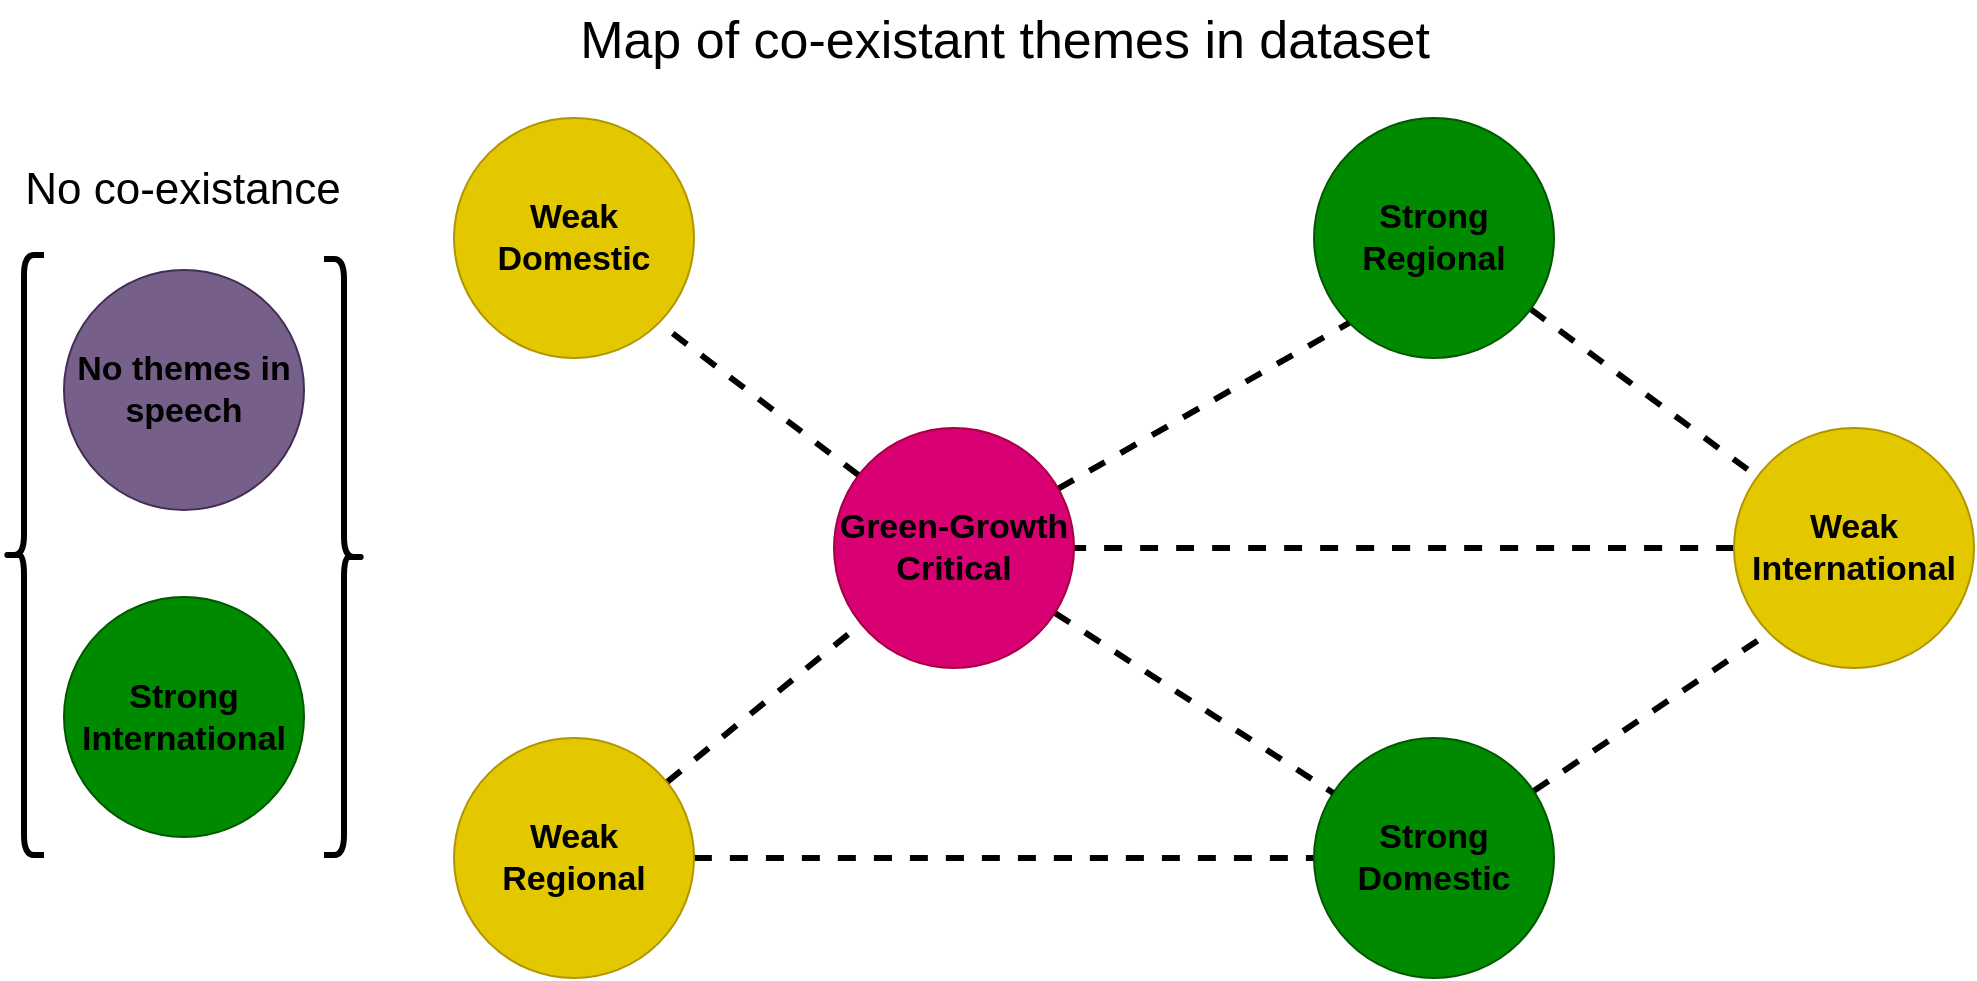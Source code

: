 <mxfile>
    <diagram id="QkddyRzXLmcxWov71tq4" name="Page-1">
        <mxGraphModel dx="1097" dy="924" grid="0" gridSize="10" guides="1" tooltips="1" connect="1" arrows="1" fold="1" page="1" pageScale="1" pageWidth="1654" pageHeight="1169" background="#ffffff" math="0" shadow="0">
            <root>
                <mxCell id="0"/>
                <mxCell id="1" parent="0"/>
                <mxCell id="88" style="edgeStyle=none;curved=1;html=1;entryX=0;entryY=0.5;entryDx=0;entryDy=0;dashed=1;strokeColor=#000000;strokeWidth=3;startArrow=none;startFill=0;endArrow=none;endFill=0;" parent="1" source="4" target="14" edge="1">
                    <mxGeometry relative="1" as="geometry"/>
                </mxCell>
                <mxCell id="89" style="edgeStyle=none;curved=1;html=1;dashed=1;strokeColor=#000000;strokeWidth=3;startArrow=none;startFill=0;endArrow=none;endFill=0;" parent="1" source="4" target="49" edge="1">
                    <mxGeometry relative="1" as="geometry"/>
                </mxCell>
                <mxCell id="4" value="&lt;font style=&quot;font-size: 17px;&quot; color=&quot;#000000&quot;&gt;&lt;b&gt;Weak Regional&lt;/b&gt;&lt;/font&gt;" style="ellipse;whiteSpace=wrap;html=1;fillColor=#e3c800;fontColor=#000000;strokeColor=#B09500;" parent="1" vertex="1">
                    <mxGeometry x="510" y="650" width="120" height="120" as="geometry"/>
                </mxCell>
                <mxCell id="7" value="&lt;font style=&quot;font-size: 17px;&quot; color=&quot;#000000&quot;&gt;&lt;b&gt;Weak Domestic&lt;/b&gt;&lt;/font&gt;" style="ellipse;whiteSpace=wrap;html=1;fillColor=#e3c800;fontColor=#000000;strokeColor=#B09500;" parent="1" vertex="1">
                    <mxGeometry x="510" y="340" width="120" height="120" as="geometry"/>
                </mxCell>
                <mxCell id="82" style="edgeStyle=none;curved=1;html=1;dashed=1;strokeColor=#000000;strokeWidth=3;startArrow=none;startFill=0;endArrow=none;endFill=0;" parent="1" source="12" target="3" edge="1">
                    <mxGeometry relative="1" as="geometry"/>
                </mxCell>
                <mxCell id="12" value="&lt;font style=&quot;font-size: 17px;&quot; color=&quot;#000000&quot;&gt;&lt;b&gt;Strong Regional&lt;/b&gt;&lt;/font&gt;" style="ellipse;whiteSpace=wrap;html=1;fillColor=#008a00;fontColor=#ffffff;strokeColor=#005700;" parent="1" vertex="1">
                    <mxGeometry x="940" y="340" width="120" height="120" as="geometry"/>
                </mxCell>
                <mxCell id="87" style="edgeStyle=none;curved=1;html=1;entryX=0;entryY=1;entryDx=0;entryDy=0;dashed=1;strokeColor=#000000;strokeWidth=3;startArrow=none;startFill=0;endArrow=none;endFill=0;" parent="1" source="14" target="3" edge="1">
                    <mxGeometry relative="1" as="geometry"/>
                </mxCell>
                <mxCell id="14" value="&lt;font style=&quot;font-size: 17px;&quot; color=&quot;#000000&quot;&gt;&lt;b&gt;Strong Domestic&lt;/b&gt;&lt;/font&gt;" style="ellipse;whiteSpace=wrap;html=1;fillColor=#008a00;fontColor=#ffffff;strokeColor=#005700;" parent="1" vertex="1">
                    <mxGeometry x="940" y="650" width="120" height="120" as="geometry"/>
                </mxCell>
                <mxCell id="86" style="edgeStyle=none;curved=1;html=1;entryX=1;entryY=0.5;entryDx=0;entryDy=0;dashed=1;strokeColor=#000000;strokeWidth=3;startArrow=none;startFill=0;endArrow=none;endFill=0;" parent="1" source="3" target="49" edge="1">
                    <mxGeometry relative="1" as="geometry"/>
                </mxCell>
                <mxCell id="3" value="&lt;font style=&quot;font-size: 17px;&quot;&gt;&lt;b&gt;Weak International&lt;/b&gt;&lt;/font&gt;" style="ellipse;whiteSpace=wrap;html=1;fillColor=#e3c800;fontColor=#000000;strokeColor=#B09500;" parent="1" vertex="1">
                    <mxGeometry x="1150" y="495" width="120" height="120" as="geometry"/>
                </mxCell>
                <mxCell id="83" style="edgeStyle=none;curved=1;html=1;entryX=0;entryY=1;entryDx=0;entryDy=0;dashed=1;strokeColor=#000000;strokeWidth=3;startArrow=none;startFill=0;endArrow=none;endFill=0;" parent="1" source="49" target="12" edge="1">
                    <mxGeometry relative="1" as="geometry"/>
                </mxCell>
                <mxCell id="84" style="edgeStyle=none;curved=1;html=1;entryX=1;entryY=1;entryDx=0;entryDy=0;dashed=1;strokeColor=#000000;strokeWidth=3;startArrow=none;startFill=0;endArrow=none;endFill=0;" parent="1" source="49" target="7" edge="1">
                    <mxGeometry relative="1" as="geometry"/>
                </mxCell>
                <mxCell id="85" style="edgeStyle=none;curved=1;html=1;dashed=1;strokeColor=#000000;strokeWidth=3;startArrow=none;startFill=0;endArrow=none;endFill=0;" parent="1" source="49" target="14" edge="1">
                    <mxGeometry relative="1" as="geometry"/>
                </mxCell>
                <mxCell id="49" value="&lt;font style=&quot;font-size: 17px;&quot; color=&quot;#000000&quot;&gt;&lt;b&gt;Green-Growth&lt;br&gt;Critical&lt;br&gt;&lt;/b&gt;&lt;/font&gt;" style="ellipse;whiteSpace=wrap;html=1;fillColor=#d80073;strokeColor=#A50040;fontColor=#ffffff;" parent="1" vertex="1">
                    <mxGeometry x="700" y="495" width="120" height="120" as="geometry"/>
                </mxCell>
                <mxCell id="55" value="&lt;font style=&quot;font-size: 17px;&quot; color=&quot;#000000&quot;&gt;&lt;b&gt;Strong International&lt;/b&gt;&lt;/font&gt;" style="ellipse;whiteSpace=wrap;html=1;fillColor=#008a00;fontColor=#ffffff;strokeColor=#005700;" parent="1" vertex="1">
                    <mxGeometry x="315" y="579.5" width="120" height="120" as="geometry"/>
                </mxCell>
                <mxCell id="73" value="" style="shape=curlyBracket;whiteSpace=wrap;html=1;rounded=1;labelPosition=left;verticalLabelPosition=middle;align=right;verticalAlign=middle;strokeColor=#000000;strokeWidth=3;" parent="1" vertex="1">
                    <mxGeometry x="285" y="408.5" width="20" height="300" as="geometry"/>
                </mxCell>
                <mxCell id="74" value="&lt;font color=&quot;#000000&quot;&gt;&lt;span style=&quot;font-size: 17px;&quot;&gt;&lt;b&gt;No themes in speech&lt;/b&gt;&lt;/span&gt;&lt;/font&gt;" style="ellipse;whiteSpace=wrap;html=1;fillColor=#76608a;strokeColor=#432D57;fontColor=#ffffff;" parent="1" vertex="1">
                    <mxGeometry x="315" y="416" width="120" height="120" as="geometry"/>
                </mxCell>
                <mxCell id="79" value="" style="shape=curlyBracket;whiteSpace=wrap;html=1;rounded=1;flipH=1;labelPosition=right;verticalLabelPosition=middle;align=left;verticalAlign=middle;strokeColor=#000000;strokeWidth=3;" parent="1" vertex="1">
                    <mxGeometry x="445" y="410.5" width="20" height="298" as="geometry"/>
                </mxCell>
                <mxCell id="81" value="&lt;span style=&quot;font-weight: normal;&quot;&gt;&lt;font style=&quot;font-size: 26px;&quot;&gt;Map of co-existant themes in dataset&lt;/font&gt;&lt;/span&gt;" style="text;html=1;align=center;verticalAlign=middle;resizable=0;points=[];autosize=1;strokeColor=none;fillColor=none;fontSize=17;fontColor=#000000;labelBackgroundColor=none;fontStyle=1" parent="1" vertex="1">
                    <mxGeometry x="560" y="281" width="450" height="40" as="geometry"/>
                </mxCell>
                <mxCell id="90" value="&lt;span style=&quot;font-size: 22px;&quot;&gt;No co-existance&lt;/span&gt;" style="text;html=1;align=center;verticalAlign=middle;resizable=0;points=[];autosize=1;strokeColor=none;fillColor=none;fontSize=17;fontColor=#000000;labelBackgroundColor=none;" parent="1" vertex="1">
                    <mxGeometry x="284" y="356" width="180" height="40" as="geometry"/>
                </mxCell>
            </root>
        </mxGraphModel>
    </diagram>
</mxfile>
